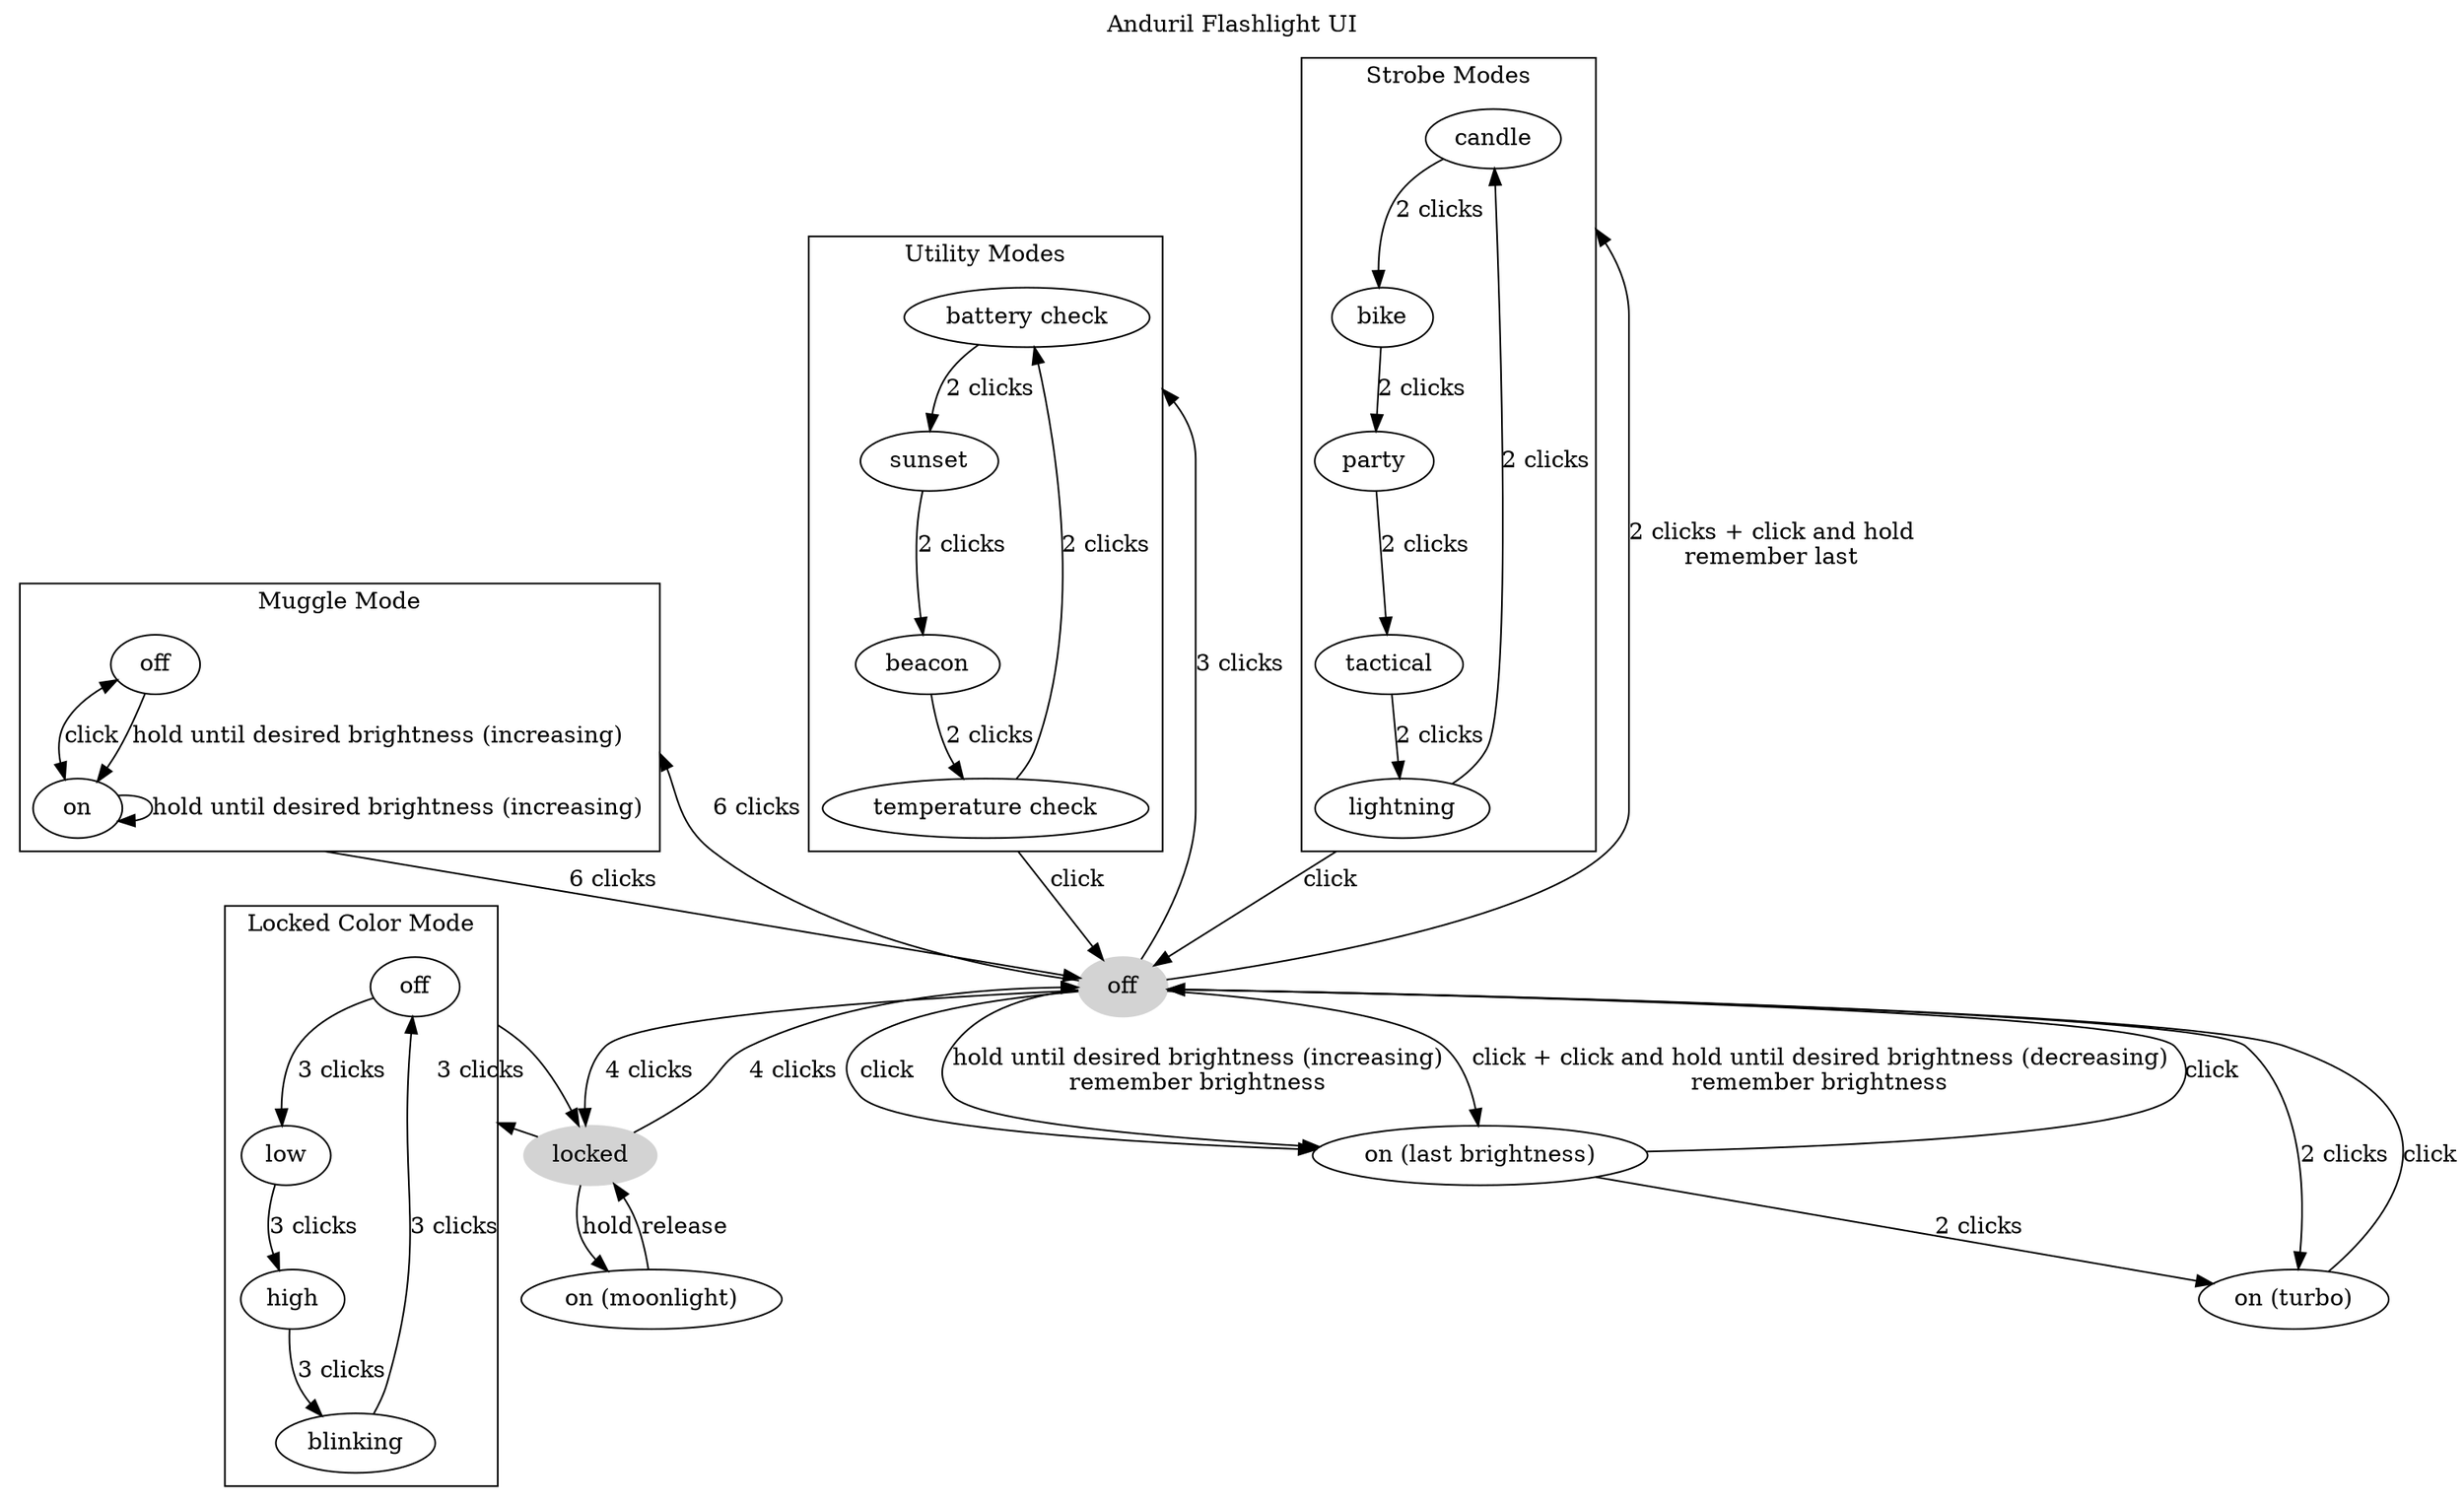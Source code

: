 digraph {
  compound=true

  off[style="filled",color="lightgrey"]
  off -> "on (last brightness)"[label=click];
  off -> "on (last brightness)"[label="hold until desired brightness (increasing)\nremember brightness"];
  off -> "on (turbo)"[label="2 clicks"];
  off -> "on (last brightness)"[label="click + click and hold until desired brightness (decreasing)\nremember brightness"];
  off -> locked[label="4 clicks"];

  label="Muggle Mode"
  off -> "muggle off"[label="6 clicks",lhead=cluster_muggle];
  "muggle on" -> off[label="6 clicks",ltail=cluster_muggle]
  subgraph cluster_muggle {
    "muggle off"[label=off];
    "muggle on"[label=on];
    "muggle off" -> "muggle on"[label=click,dir=both]
    "muggle off" -> "muggle on"[label="hold until desired brightness (increasing)"]
    "muggle on" -> "muggle on"[label="hold until desired brightness (increasing)"]
  }

  label="Utility Modes"
  off -> "battery check"[label="3 clicks",lhead=cluster_utility];
  "temperature check" -> off[label=click,ltail=cluster_utility]
  subgraph cluster_utility {
    "battery check" -> sunset[label="2 clicks"]
    sunset -> beacon[label="2 clicks"]
    beacon -> "temperature check"[label="2 clicks"]
    "temperature check" -> "battery check"[label="2 clicks"]
  }

  label="Strobe Modes"
  off -> candle[label="2 clicks + click and hold\nremember last",lhead=cluster_strobe];
  lightning -> off[label=click,ltail=cluster_strobe];
  subgraph cluster_strobe {
    candle -> bike[label="2 clicks"]
    bike -> party[label="2 clicks"]
    party -> tactical[label="2 clicks"]
    tactical -> lightning[label="2 clicks"]
    lightning -> candle[label="2 clicks"]
  }

  locked[style=filled,color=lightgrey]
  locked -> off[label="4 clicks"];
  locked -> "on (moonlight)"[label=hold];
  locked -> "locked color off"[label="3 clicks",lhead=cluster_locked_color_mode];
  "locked color off" -> locked[ltail=cluster_locked_color_mode];
  label="Locked Color Mode"
  subgraph cluster_locked_color_mode {
    "locked color off"[label=off];
    "locked color low"[label=low];
    "locked color high"[label=high];
    "locked color blinking"[label=blinking];
    "locked color off" -> "locked color low"[label="3 clicks"]
    "locked color low" -> "locked color high"[label="3 clicks"]
    "locked color high" -> "locked color blinking"[label="3 clicks"]
    "locked color blinking" -> "locked color off"[label="3 clicks"]
  }

  "on (moonlight)" -> locked[label=release];
  "on (last brightness)" -> off[label=click];
  "on (last brightness)" -> "on (turbo)"[label="2 clicks"];
  "on (turbo)" -> off[label=click];

  label="Anduril Flashlight UI"
  labelloc=t
}
